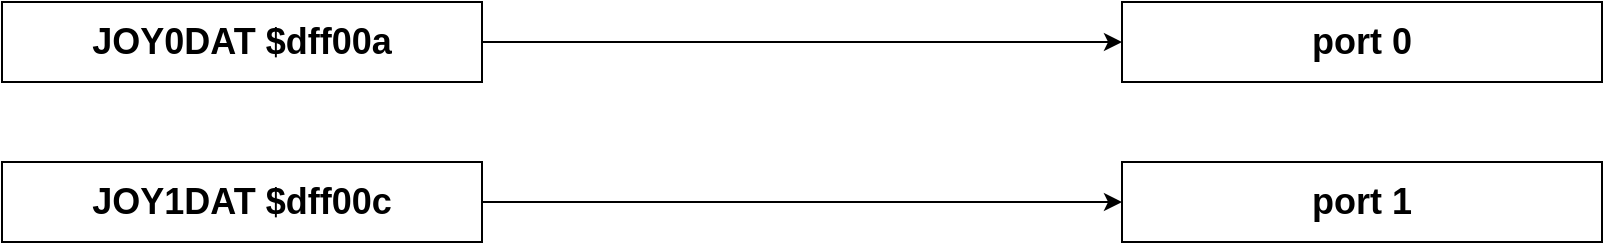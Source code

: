 <mxfile version="24.8.3" pages="4">
  <diagram id="ZJkWqv0zJh7wtnDvLdEq" name="Pagina-0">
    <mxGraphModel dx="1426" dy="755" grid="1" gridSize="10" guides="1" tooltips="1" connect="1" arrows="1" fold="1" page="1" pageScale="1" pageWidth="1169" pageHeight="827" math="0" shadow="0">
      <root>
        <mxCell id="0" />
        <mxCell id="1" parent="0" />
        <mxCell id="FNnh3zz3oXvTmGapNlax-1" style="edgeStyle=orthogonalEdgeStyle;rounded=0;orthogonalLoop=1;jettySize=auto;html=1;entryX=0;entryY=0.5;entryDx=0;entryDy=0;" edge="1" parent="1" source="FNnh3zz3oXvTmGapNlax-2" target="FNnh3zz3oXvTmGapNlax-3">
          <mxGeometry relative="1" as="geometry" />
        </mxCell>
        <mxCell id="FNnh3zz3oXvTmGapNlax-2" value="&lt;span style=&quot;font-size: 18px; font-weight: 700; text-align: left;&quot;&gt;JOY1DAT $dff00c&lt;/span&gt;" style="rounded=0;whiteSpace=wrap;html=1;" vertex="1" parent="1">
          <mxGeometry x="200" y="120" width="240" height="40" as="geometry" />
        </mxCell>
        <mxCell id="FNnh3zz3oXvTmGapNlax-3" value="&lt;b&gt;&lt;font style=&quot;font-size: 18px;&quot;&gt;port 1&lt;/font&gt;&lt;/b&gt;" style="rounded=0;whiteSpace=wrap;html=1;" vertex="1" parent="1">
          <mxGeometry x="760" y="120" width="240" height="40" as="geometry" />
        </mxCell>
        <mxCell id="FNnh3zz3oXvTmGapNlax-4" style="edgeStyle=orthogonalEdgeStyle;rounded=0;orthogonalLoop=1;jettySize=auto;html=1;entryX=0;entryY=0.5;entryDx=0;entryDy=0;" edge="1" parent="1" source="FNnh3zz3oXvTmGapNlax-5" target="FNnh3zz3oXvTmGapNlax-6">
          <mxGeometry relative="1" as="geometry" />
        </mxCell>
        <mxCell id="FNnh3zz3oXvTmGapNlax-5" value="&lt;span style=&quot;font-size: 18px; font-weight: 700; text-align: left;&quot;&gt;JOY0DAT $dff00a&lt;/span&gt;" style="rounded=0;whiteSpace=wrap;html=1;" vertex="1" parent="1">
          <mxGeometry x="200" y="40" width="240" height="40" as="geometry" />
        </mxCell>
        <mxCell id="FNnh3zz3oXvTmGapNlax-6" value="&lt;b&gt;&lt;font style=&quot;font-size: 18px;&quot;&gt;port 0&lt;/font&gt;&lt;/b&gt;" style="rounded=0;whiteSpace=wrap;html=1;" vertex="1" parent="1">
          <mxGeometry x="760" y="40" width="240" height="40" as="geometry" />
        </mxCell>
      </root>
    </mxGraphModel>
  </diagram>
  <diagram name="Pagina-1" id="hX7IKzC7I-knc1HPw3Yc">
    <mxGraphModel dx="1426" dy="755" grid="1" gridSize="10" guides="1" tooltips="1" connect="1" arrows="1" fold="1" page="1" pageScale="1" pageWidth="1169" pageHeight="827" math="0" shadow="0">
      <root>
        <mxCell id="0" />
        <mxCell id="1" parent="0" />
        <mxCell id="PvZLaN4Xy6BCdzeRFazo-1" value="JOY&lt;div style=&quot;font-size: 18px;&quot;&gt;RIGHT&lt;/div&gt;" style="rounded=0;whiteSpace=wrap;html=1;fontStyle=1;fontSize=18;" vertex="1" parent="1">
          <mxGeometry x="840" y="280" width="80" height="80" as="geometry" />
        </mxCell>
        <mxCell id="PvZLaN4Xy6BCdzeRFazo-2" value="1" style="rounded=0;whiteSpace=wrap;html=1;fontStyle=1;fontSize=18;" vertex="1" parent="1">
          <mxGeometry x="840" y="360" width="80" height="40" as="geometry" />
        </mxCell>
        <mxCell id="PvZLaN4Xy6BCdzeRFazo-3" value="JOY&lt;div style=&quot;font-size: 18px;&quot;&gt;LEFT&lt;/div&gt;" style="rounded=0;whiteSpace=wrap;html=1;fontStyle=1;fontSize=18;" vertex="1" parent="1">
          <mxGeometry x="200" y="280" width="80" height="80" as="geometry" />
        </mxCell>
        <mxCell id="PvZLaN4Xy6BCdzeRFazo-4" value="9" style="rounded=0;whiteSpace=wrap;html=1;fontStyle=1;fontSize=18;" vertex="1" parent="1">
          <mxGeometry x="200" y="360" width="80" height="40" as="geometry" />
        </mxCell>
        <mxCell id="PvZLaN4Xy6BCdzeRFazo-7" value="" style="rounded=0;whiteSpace=wrap;html=1;fontStyle=1;fontSize=18;" vertex="1" parent="1">
          <mxGeometry x="920" y="280" width="80" height="80" as="geometry" />
        </mxCell>
        <mxCell id="PvZLaN4Xy6BCdzeRFazo-8" value="0" style="rounded=0;whiteSpace=wrap;html=1;fontStyle=1;fontSize=18;" vertex="1" parent="1">
          <mxGeometry x="920" y="360" width="80" height="40" as="geometry" />
        </mxCell>
        <mxCell id="PvZLaN4Xy6BCdzeRFazo-9" value="" style="rounded=0;whiteSpace=wrap;html=1;fontStyle=1;fontSize=18;" vertex="1" parent="1">
          <mxGeometry x="760" y="280" width="80" height="80" as="geometry" />
        </mxCell>
        <mxCell id="PvZLaN4Xy6BCdzeRFazo-10" value="2" style="rounded=0;whiteSpace=wrap;html=1;fontStyle=1;fontSize=18;" vertex="1" parent="1">
          <mxGeometry x="760" y="360" width="80" height="40" as="geometry" />
        </mxCell>
        <mxCell id="PvZLaN4Xy6BCdzeRFazo-11" value="" style="rounded=0;whiteSpace=wrap;html=1;fontStyle=1;fontSize=18;" vertex="1" parent="1">
          <mxGeometry x="680" y="280" width="80" height="80" as="geometry" />
        </mxCell>
        <mxCell id="PvZLaN4Xy6BCdzeRFazo-12" value="3" style="rounded=0;whiteSpace=wrap;html=1;fontStyle=1;fontSize=18;" vertex="1" parent="1">
          <mxGeometry x="680" y="360" width="80" height="40" as="geometry" />
        </mxCell>
        <mxCell id="PvZLaN4Xy6BCdzeRFazo-13" value="" style="rounded=0;whiteSpace=wrap;html=1;fontStyle=1;fontSize=18;" vertex="1" parent="1">
          <mxGeometry x="600" y="280" width="80" height="80" as="geometry" />
        </mxCell>
        <mxCell id="PvZLaN4Xy6BCdzeRFazo-14" value="4" style="rounded=0;whiteSpace=wrap;html=1;fontStyle=1;fontSize=18;" vertex="1" parent="1">
          <mxGeometry x="600" y="360" width="80" height="40" as="geometry" />
        </mxCell>
        <mxCell id="PvZLaN4Xy6BCdzeRFazo-15" value="" style="rounded=0;whiteSpace=wrap;html=1;fontStyle=1;fontSize=18;" vertex="1" parent="1">
          <mxGeometry x="520" y="280" width="80" height="80" as="geometry" />
        </mxCell>
        <mxCell id="PvZLaN4Xy6BCdzeRFazo-16" value="5" style="rounded=0;whiteSpace=wrap;html=1;fontStyle=1;fontSize=18;" vertex="1" parent="1">
          <mxGeometry x="520" y="360" width="80" height="40" as="geometry" />
        </mxCell>
        <mxCell id="PvZLaN4Xy6BCdzeRFazo-17" value="" style="rounded=0;whiteSpace=wrap;html=1;fontStyle=1;fontSize=18;" vertex="1" parent="1">
          <mxGeometry x="440" y="280" width="80" height="80" as="geometry" />
        </mxCell>
        <mxCell id="PvZLaN4Xy6BCdzeRFazo-18" value="6" style="rounded=0;whiteSpace=wrap;html=1;fontStyle=1;fontSize=18;" vertex="1" parent="1">
          <mxGeometry x="440" y="360" width="80" height="40" as="geometry" />
        </mxCell>
        <mxCell id="PvZLaN4Xy6BCdzeRFazo-19" value="" style="rounded=0;whiteSpace=wrap;html=1;fontStyle=1;fontSize=18;" vertex="1" parent="1">
          <mxGeometry x="360" y="280" width="80" height="80" as="geometry" />
        </mxCell>
        <mxCell id="PvZLaN4Xy6BCdzeRFazo-20" value="7" style="rounded=0;whiteSpace=wrap;html=1;fontStyle=1;fontSize=18;" vertex="1" parent="1">
          <mxGeometry x="360" y="360" width="80" height="40" as="geometry" />
        </mxCell>
        <mxCell id="PvZLaN4Xy6BCdzeRFazo-21" value="" style="rounded=0;whiteSpace=wrap;html=1;fontStyle=1;fontSize=18;" vertex="1" parent="1">
          <mxGeometry x="280" y="280" width="80" height="80" as="geometry" />
        </mxCell>
        <mxCell id="PvZLaN4Xy6BCdzeRFazo-22" value="8" style="rounded=0;whiteSpace=wrap;html=1;fontStyle=1;fontSize=18;" vertex="1" parent="1">
          <mxGeometry x="280" y="360" width="80" height="40" as="geometry" />
        </mxCell>
      </root>
    </mxGraphModel>
  </diagram>
  <diagram name="Pagina-2" id="zocrvkxhMk55S5e1fA6v">
    <mxGraphModel dx="1426" dy="755" grid="1" gridSize="10" guides="1" tooltips="1" connect="1" arrows="1" fold="1" page="1" pageScale="1" pageWidth="1169" pageHeight="827" math="0" shadow="0">
      <root>
        <mxCell id="lzWETuZ7xj-CDpUTcD_T-0" />
        <mxCell id="lzWETuZ7xj-CDpUTcD_T-1" parent="lzWETuZ7xj-CDpUTcD_T-0" />
        <mxCell id="0xeOCCNHIPM5qPH92np8-10" value="1" style="rounded=0;whiteSpace=wrap;html=1;fontStyle=1;fontSize=18;" vertex="1" parent="lzWETuZ7xj-CDpUTcD_T-1">
          <mxGeometry x="760" y="240" width="80" height="40" as="geometry" />
        </mxCell>
        <mxCell id="0xeOCCNHIPM5qPH92np8-11" value="9" style="rounded=0;whiteSpace=wrap;html=1;fontStyle=1;fontSize=18;" vertex="1" parent="lzWETuZ7xj-CDpUTcD_T-1">
          <mxGeometry x="120" y="240" width="80" height="40" as="geometry" />
        </mxCell>
        <mxCell id="0xeOCCNHIPM5qPH92np8-35" style="edgeStyle=orthogonalEdgeStyle;rounded=0;orthogonalLoop=1;jettySize=auto;html=1;" edge="1" parent="lzWETuZ7xj-CDpUTcD_T-1" source="0xeOCCNHIPM5qPH92np8-12" target="0xeOCCNHIPM5qPH92np8-33">
          <mxGeometry relative="1" as="geometry" />
        </mxCell>
        <mxCell id="0xeOCCNHIPM5qPH92np8-12" value="0" style="rounded=0;whiteSpace=wrap;html=1;fontStyle=1;fontSize=18;" vertex="1" parent="lzWETuZ7xj-CDpUTcD_T-1">
          <mxGeometry x="840" y="240" width="80" height="40" as="geometry" />
        </mxCell>
        <mxCell id="0xeOCCNHIPM5qPH92np8-13" value="2" style="rounded=0;whiteSpace=wrap;html=1;fontStyle=1;fontSize=18;" vertex="1" parent="lzWETuZ7xj-CDpUTcD_T-1">
          <mxGeometry x="680" y="240" width="80" height="40" as="geometry" />
        </mxCell>
        <mxCell id="0xeOCCNHIPM5qPH92np8-14" value="3" style="rounded=0;whiteSpace=wrap;html=1;fontStyle=1;fontSize=18;" vertex="1" parent="lzWETuZ7xj-CDpUTcD_T-1">
          <mxGeometry x="600" y="240" width="80" height="40" as="geometry" />
        </mxCell>
        <mxCell id="0xeOCCNHIPM5qPH92np8-15" value="4" style="rounded=0;whiteSpace=wrap;html=1;fontStyle=1;fontSize=18;" vertex="1" parent="lzWETuZ7xj-CDpUTcD_T-1">
          <mxGeometry x="520" y="240" width="80" height="40" as="geometry" />
        </mxCell>
        <mxCell id="0xeOCCNHIPM5qPH92np8-16" value="5" style="rounded=0;whiteSpace=wrap;html=1;fontStyle=1;fontSize=18;" vertex="1" parent="lzWETuZ7xj-CDpUTcD_T-1">
          <mxGeometry x="440" y="240" width="80" height="40" as="geometry" />
        </mxCell>
        <mxCell id="0xeOCCNHIPM5qPH92np8-17" value="6" style="rounded=0;whiteSpace=wrap;html=1;fontStyle=1;fontSize=18;" vertex="1" parent="lzWETuZ7xj-CDpUTcD_T-1">
          <mxGeometry x="360" y="240" width="80" height="40" as="geometry" />
        </mxCell>
        <mxCell id="0xeOCCNHIPM5qPH92np8-18" value="7" style="rounded=0;whiteSpace=wrap;html=1;fontStyle=1;fontSize=18;" vertex="1" parent="lzWETuZ7xj-CDpUTcD_T-1">
          <mxGeometry x="280" y="240" width="80" height="40" as="geometry" />
        </mxCell>
        <mxCell id="0xeOCCNHIPM5qPH92np8-36" style="edgeStyle=orthogonalEdgeStyle;rounded=0;orthogonalLoop=1;jettySize=auto;html=1;" edge="1" parent="lzWETuZ7xj-CDpUTcD_T-1" source="0xeOCCNHIPM5qPH92np8-19" target="0xeOCCNHIPM5qPH92np8-34">
          <mxGeometry relative="1" as="geometry" />
        </mxCell>
        <mxCell id="0xeOCCNHIPM5qPH92np8-19" value="8" style="rounded=0;whiteSpace=wrap;html=1;fontStyle=1;fontSize=18;" vertex="1" parent="lzWETuZ7xj-CDpUTcD_T-1">
          <mxGeometry x="200" y="240" width="80" height="40" as="geometry" />
        </mxCell>
        <mxCell id="0xeOCCNHIPM5qPH92np8-20" value="1" style="rounded=0;whiteSpace=wrap;html=1;fontStyle=1;fontSize=18;" vertex="1" parent="lzWETuZ7xj-CDpUTcD_T-1">
          <mxGeometry x="840" y="360" width="80" height="40" as="geometry" />
        </mxCell>
        <mxCell id="0xeOCCNHIPM5qPH92np8-21" value="9" style="rounded=0;whiteSpace=wrap;html=1;fontStyle=1;fontSize=18;" vertex="1" parent="lzWETuZ7xj-CDpUTcD_T-1">
          <mxGeometry x="200" y="360" width="80" height="40" as="geometry" />
        </mxCell>
        <mxCell id="0xeOCCNHIPM5qPH92np8-22" value="0" style="rounded=0;whiteSpace=wrap;html=1;fontStyle=1;fontSize=18;" vertex="1" parent="lzWETuZ7xj-CDpUTcD_T-1">
          <mxGeometry x="920" y="360" width="80" height="40" as="geometry" />
        </mxCell>
        <mxCell id="0xeOCCNHIPM5qPH92np8-23" value="2" style="rounded=0;whiteSpace=wrap;html=1;fontStyle=1;fontSize=18;" vertex="1" parent="lzWETuZ7xj-CDpUTcD_T-1">
          <mxGeometry x="760" y="360" width="80" height="40" as="geometry" />
        </mxCell>
        <mxCell id="0xeOCCNHIPM5qPH92np8-24" value="3" style="rounded=0;whiteSpace=wrap;html=1;fontStyle=1;fontSize=18;" vertex="1" parent="lzWETuZ7xj-CDpUTcD_T-1">
          <mxGeometry x="680" y="360" width="80" height="40" as="geometry" />
        </mxCell>
        <mxCell id="0xeOCCNHIPM5qPH92np8-25" value="4" style="rounded=0;whiteSpace=wrap;html=1;fontStyle=1;fontSize=18;" vertex="1" parent="lzWETuZ7xj-CDpUTcD_T-1">
          <mxGeometry x="600" y="360" width="80" height="40" as="geometry" />
        </mxCell>
        <mxCell id="0xeOCCNHIPM5qPH92np8-26" value="5" style="rounded=0;whiteSpace=wrap;html=1;fontStyle=1;fontSize=18;" vertex="1" parent="lzWETuZ7xj-CDpUTcD_T-1">
          <mxGeometry x="520" y="360" width="80" height="40" as="geometry" />
        </mxCell>
        <mxCell id="0xeOCCNHIPM5qPH92np8-27" value="6" style="rounded=0;whiteSpace=wrap;html=1;fontStyle=1;fontSize=18;" vertex="1" parent="lzWETuZ7xj-CDpUTcD_T-1">
          <mxGeometry x="440" y="360" width="80" height="40" as="geometry" />
        </mxCell>
        <mxCell id="0xeOCCNHIPM5qPH92np8-28" value="7" style="rounded=0;whiteSpace=wrap;html=1;fontStyle=1;fontSize=18;" vertex="1" parent="lzWETuZ7xj-CDpUTcD_T-1">
          <mxGeometry x="360" y="360" width="80" height="40" as="geometry" />
        </mxCell>
        <mxCell id="0xeOCCNHIPM5qPH92np8-29" value="8" style="rounded=0;whiteSpace=wrap;html=1;fontStyle=1;fontSize=18;" vertex="1" parent="lzWETuZ7xj-CDpUTcD_T-1">
          <mxGeometry x="280" y="360" width="80" height="40" as="geometry" />
        </mxCell>
        <mxCell id="0xeOCCNHIPM5qPH92np8-31" value="" style="endArrow=classic;startArrow=classic;html=1;rounded=0;entryX=0.75;entryY=1;entryDx=0;entryDy=0;" edge="1" parent="lzWETuZ7xj-CDpUTcD_T-1">
          <mxGeometry width="50" height="50" relative="1" as="geometry">
            <mxPoint x="239.5" y="360" as="sourcePoint" />
            <mxPoint x="239.5" y="280" as="targetPoint" />
          </mxGeometry>
        </mxCell>
        <mxCell id="0xeOCCNHIPM5qPH92np8-32" value="&lt;font style=&quot;font-size: 18px;&quot;&gt;&lt;b&gt;EOR&lt;/b&gt;&lt;/font&gt;" style="edgeLabel;html=1;align=center;verticalAlign=middle;resizable=0;points=[];" vertex="1" connectable="0" parent="0xeOCCNHIPM5qPH92np8-31">
          <mxGeometry x="0.25" y="-2" relative="1" as="geometry">
            <mxPoint x="18" y="10" as="offset" />
          </mxGeometry>
        </mxCell>
        <mxCell id="0xeOCCNHIPM5qPH92np8-33" value="JOY&lt;div style=&quot;font-size: 18px;&quot;&gt;DOWN&lt;/div&gt;" style="rounded=0;whiteSpace=wrap;html=1;fontStyle=1;fontSize=18;" vertex="1" parent="lzWETuZ7xj-CDpUTcD_T-1">
          <mxGeometry x="840" y="80" width="80" height="80" as="geometry" />
        </mxCell>
        <mxCell id="0xeOCCNHIPM5qPH92np8-34" value="JOY&lt;div style=&quot;font-size: 18px;&quot;&gt;UP&lt;/div&gt;" style="rounded=0;whiteSpace=wrap;html=1;fontStyle=1;fontSize=18;" vertex="1" parent="lzWETuZ7xj-CDpUTcD_T-1">
          <mxGeometry x="200" y="80" width="80" height="80" as="geometry" />
        </mxCell>
        <mxCell id="0xeOCCNHIPM5qPH92np8-37" value="" style="endArrow=classic;startArrow=classic;html=1;rounded=0;entryX=0.75;entryY=1;entryDx=0;entryDy=0;" edge="1" parent="lzWETuZ7xj-CDpUTcD_T-1">
          <mxGeometry width="50" height="50" relative="1" as="geometry">
            <mxPoint x="879" y="360" as="sourcePoint" />
            <mxPoint x="879" y="280" as="targetPoint" />
          </mxGeometry>
        </mxCell>
        <mxCell id="0xeOCCNHIPM5qPH92np8-38" value="&lt;font style=&quot;font-size: 18px;&quot;&gt;&lt;b&gt;EOR&lt;/b&gt;&lt;/font&gt;" style="edgeLabel;html=1;align=center;verticalAlign=middle;resizable=0;points=[];" vertex="1" connectable="0" parent="0xeOCCNHIPM5qPH92np8-37">
          <mxGeometry x="0.25" y="-2" relative="1" as="geometry">
            <mxPoint x="18" y="10" as="offset" />
          </mxGeometry>
        </mxCell>
      </root>
    </mxGraphModel>
  </diagram>
  <diagram id="lVqvMSib6aaVr3SkzKxI" name="Pagina-3">
    <mxGraphModel dx="1426" dy="755" grid="1" gridSize="10" guides="1" tooltips="1" connect="1" arrows="1" fold="1" page="1" pageScale="1" pageWidth="1169" pageHeight="827" math="0" shadow="0">
      <root>
        <mxCell id="0" />
        <mxCell id="1" parent="0" />
        <mxCell id="2r47HkXzbxd7UJFzjY4V-1" value="" style="rounded=0;whiteSpace=wrap;html=1;fontStyle=1;fontSize=18;" vertex="1" parent="1">
          <mxGeometry x="760" y="120" width="80" height="80" as="geometry" />
        </mxCell>
        <mxCell id="2r47HkXzbxd7UJFzjY4V-2" value="1" style="rounded=0;whiteSpace=wrap;html=1;fontStyle=1;fontSize=18;" vertex="1" parent="1">
          <mxGeometry x="760" y="200" width="80" height="40" as="geometry" />
        </mxCell>
        <mxCell id="2r47HkXzbxd7UJFzjY4V-3" value="" style="rounded=0;whiteSpace=wrap;html=1;fontStyle=1;fontSize=18;" vertex="1" parent="1">
          <mxGeometry x="840" y="120" width="80" height="80" as="geometry" />
        </mxCell>
        <mxCell id="2r47HkXzbxd7UJFzjY4V-4" value="0" style="rounded=0;whiteSpace=wrap;html=1;fontStyle=1;fontSize=18;" vertex="1" parent="1">
          <mxGeometry x="840" y="200" width="80" height="40" as="geometry" />
        </mxCell>
        <mxCell id="2r47HkXzbxd7UJFzjY4V-5" value="" style="rounded=0;whiteSpace=wrap;html=1;fontStyle=1;fontSize=18;" vertex="1" parent="1">
          <mxGeometry x="680" y="120" width="80" height="80" as="geometry" />
        </mxCell>
        <mxCell id="2r47HkXzbxd7UJFzjY4V-6" value="2" style="rounded=0;whiteSpace=wrap;html=1;fontStyle=1;fontSize=18;" vertex="1" parent="1">
          <mxGeometry x="680" y="200" width="80" height="40" as="geometry" />
        </mxCell>
        <mxCell id="2r47HkXzbxd7UJFzjY4V-7" value="" style="rounded=0;whiteSpace=wrap;html=1;fontStyle=1;fontSize=18;" vertex="1" parent="1">
          <mxGeometry x="600" y="120" width="80" height="80" as="geometry" />
        </mxCell>
        <mxCell id="2r47HkXzbxd7UJFzjY4V-8" value="3" style="rounded=0;whiteSpace=wrap;html=1;fontStyle=1;fontSize=18;" vertex="1" parent="1">
          <mxGeometry x="600" y="200" width="80" height="40" as="geometry" />
        </mxCell>
        <mxCell id="2r47HkXzbxd7UJFzjY4V-9" value="" style="rounded=0;whiteSpace=wrap;html=1;fontStyle=1;fontSize=18;" vertex="1" parent="1">
          <mxGeometry x="520" y="120" width="80" height="80" as="geometry" />
        </mxCell>
        <mxCell id="2r47HkXzbxd7UJFzjY4V-10" value="4" style="rounded=0;whiteSpace=wrap;html=1;fontStyle=1;fontSize=18;" vertex="1" parent="1">
          <mxGeometry x="520" y="200" width="80" height="40" as="geometry" />
        </mxCell>
        <mxCell id="2r47HkXzbxd7UJFzjY4V-11" value="" style="rounded=0;whiteSpace=wrap;html=1;fontStyle=1;fontSize=18;" vertex="1" parent="1">
          <mxGeometry x="440" y="120" width="80" height="80" as="geometry" />
        </mxCell>
        <mxCell id="2r47HkXzbxd7UJFzjY4V-12" value="5" style="rounded=0;whiteSpace=wrap;html=1;fontStyle=1;fontSize=18;" vertex="1" parent="1">
          <mxGeometry x="440" y="200" width="80" height="40" as="geometry" />
        </mxCell>
        <mxCell id="2r47HkXzbxd7UJFzjY4V-13" value="FIRE1&lt;div&gt;port0&lt;/div&gt;" style="rounded=0;whiteSpace=wrap;html=1;fontStyle=1;fontSize=18;" vertex="1" parent="1">
          <mxGeometry x="360" y="120" width="80" height="80" as="geometry" />
        </mxCell>
        <mxCell id="2r47HkXzbxd7UJFzjY4V-14" value="6" style="rounded=0;whiteSpace=wrap;html=1;fontStyle=1;fontSize=18;" vertex="1" parent="1">
          <mxGeometry x="360" y="200" width="80" height="40" as="geometry" />
        </mxCell>
        <mxCell id="2r47HkXzbxd7UJFzjY4V-15" value="FIRE1&lt;div&gt;port1&lt;/div&gt;" style="rounded=0;whiteSpace=wrap;html=1;fontStyle=1;fontSize=18;" vertex="1" parent="1">
          <mxGeometry x="280" y="120" width="80" height="80" as="geometry" />
        </mxCell>
        <mxCell id="2r47HkXzbxd7UJFzjY4V-16" value="7" style="rounded=0;whiteSpace=wrap;html=1;fontStyle=1;fontSize=18;" vertex="1" parent="1">
          <mxGeometry x="280" y="200" width="80" height="40" as="geometry" />
        </mxCell>
        <mxCell id="5fmJY5m6FdKQwQGnOU_C-1" value="&lt;b&gt;&lt;font style=&quot;font-size: 18px;&quot;&gt;$bfe001&lt;/font&gt;&lt;/b&gt;" style="text;html=1;align=left;verticalAlign=middle;whiteSpace=wrap;rounded=0;" vertex="1" parent="1">
          <mxGeometry x="280" y="70" width="60" height="30" as="geometry" />
        </mxCell>
        <mxCell id="5fmJY5m6FdKQwQGnOU_C-2" value="" style="rounded=0;whiteSpace=wrap;html=1;fontStyle=1;fontSize=18;" vertex="1" parent="1">
          <mxGeometry x="760" y="380" width="80" height="80" as="geometry" />
        </mxCell>
        <mxCell id="5fmJY5m6FdKQwQGnOU_C-3" value="9" style="rounded=0;whiteSpace=wrap;html=1;fontStyle=1;fontSize=18;" vertex="1" parent="1">
          <mxGeometry x="760" y="460" width="80" height="40" as="geometry" />
        </mxCell>
        <mxCell id="5fmJY5m6FdKQwQGnOU_C-4" value="FIRE3&lt;div&gt;port0&lt;/div&gt;" style="rounded=0;whiteSpace=wrap;html=1;fontStyle=1;fontSize=18;" vertex="1" parent="1">
          <mxGeometry x="840" y="380" width="80" height="80" as="geometry" />
        </mxCell>
        <mxCell id="5fmJY5m6FdKQwQGnOU_C-5" value="8" style="rounded=0;whiteSpace=wrap;html=1;fontStyle=1;fontSize=18;" vertex="1" parent="1">
          <mxGeometry x="840" y="460" width="80" height="40" as="geometry" />
        </mxCell>
        <mxCell id="5fmJY5m6FdKQwQGnOU_C-6" value="FIRE2&lt;div&gt;port0&lt;/div&gt;" style="rounded=0;whiteSpace=wrap;html=1;fontStyle=1;fontSize=18;" vertex="1" parent="1">
          <mxGeometry x="680" y="380" width="80" height="80" as="geometry" />
        </mxCell>
        <mxCell id="5fmJY5m6FdKQwQGnOU_C-7" value="10" style="rounded=0;whiteSpace=wrap;html=1;fontStyle=1;fontSize=18;" vertex="1" parent="1">
          <mxGeometry x="680" y="460" width="80" height="40" as="geometry" />
        </mxCell>
        <mxCell id="5fmJY5m6FdKQwQGnOU_C-8" value="" style="rounded=0;whiteSpace=wrap;html=1;fontStyle=1;fontSize=18;" vertex="1" parent="1">
          <mxGeometry x="600" y="380" width="80" height="80" as="geometry" />
        </mxCell>
        <mxCell id="5fmJY5m6FdKQwQGnOU_C-9" value="11" style="rounded=0;whiteSpace=wrap;html=1;fontStyle=1;fontSize=18;" vertex="1" parent="1">
          <mxGeometry x="600" y="460" width="80" height="40" as="geometry" />
        </mxCell>
        <mxCell id="5fmJY5m6FdKQwQGnOU_C-10" value="FIRE3&lt;div&gt;port1&lt;/div&gt;" style="rounded=0;whiteSpace=wrap;html=1;fontStyle=1;fontSize=18;" vertex="1" parent="1">
          <mxGeometry x="520" y="380" width="80" height="80" as="geometry" />
        </mxCell>
        <mxCell id="5fmJY5m6FdKQwQGnOU_C-11" value="12" style="rounded=0;whiteSpace=wrap;html=1;fontStyle=1;fontSize=18;" vertex="1" parent="1">
          <mxGeometry x="520" y="460" width="80" height="40" as="geometry" />
        </mxCell>
        <mxCell id="5fmJY5m6FdKQwQGnOU_C-12" value="" style="rounded=0;whiteSpace=wrap;html=1;fontStyle=1;fontSize=18;" vertex="1" parent="1">
          <mxGeometry x="440" y="380" width="80" height="80" as="geometry" />
        </mxCell>
        <mxCell id="5fmJY5m6FdKQwQGnOU_C-13" value="13" style="rounded=0;whiteSpace=wrap;html=1;fontStyle=1;fontSize=18;" vertex="1" parent="1">
          <mxGeometry x="440" y="460" width="80" height="40" as="geometry" />
        </mxCell>
        <mxCell id="5fmJY5m6FdKQwQGnOU_C-14" value="FIRE2&lt;div&gt;port1&lt;/div&gt;" style="rounded=0;whiteSpace=wrap;html=1;fontStyle=1;fontSize=18;" vertex="1" parent="1">
          <mxGeometry x="360" y="380" width="80" height="80" as="geometry" />
        </mxCell>
        <mxCell id="5fmJY5m6FdKQwQGnOU_C-15" value="14" style="rounded=0;whiteSpace=wrap;html=1;fontStyle=1;fontSize=18;" vertex="1" parent="1">
          <mxGeometry x="360" y="460" width="80" height="40" as="geometry" />
        </mxCell>
        <mxCell id="5fmJY5m6FdKQwQGnOU_C-16" value="" style="rounded=0;whiteSpace=wrap;html=1;fontStyle=1;fontSize=18;" vertex="1" parent="1">
          <mxGeometry x="280" y="380" width="80" height="80" as="geometry" />
        </mxCell>
        <mxCell id="5fmJY5m6FdKQwQGnOU_C-17" value="15" style="rounded=0;whiteSpace=wrap;html=1;fontStyle=1;fontSize=18;" vertex="1" parent="1">
          <mxGeometry x="280" y="460" width="80" height="40" as="geometry" />
        </mxCell>
        <mxCell id="5fmJY5m6FdKQwQGnOU_C-20" value="&lt;b&gt;&lt;font style=&quot;font-size: 18px;&quot;&gt;POTGOR $dff016&lt;/font&gt;&lt;/b&gt;" style="text;html=1;align=left;verticalAlign=middle;whiteSpace=wrap;rounded=0;" vertex="1" parent="1">
          <mxGeometry x="280" y="330" width="160" height="30" as="geometry" />
        </mxCell>
      </root>
    </mxGraphModel>
  </diagram>
</mxfile>
